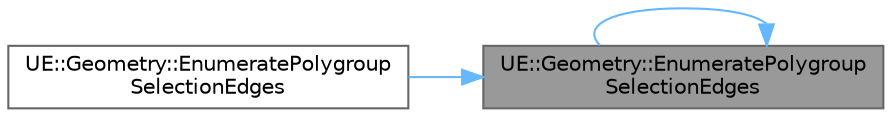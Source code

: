digraph "UE::Geometry::EnumeratePolygroupSelectionEdges"
{
 // INTERACTIVE_SVG=YES
 // LATEX_PDF_SIZE
  bgcolor="transparent";
  edge [fontname=Helvetica,fontsize=10,labelfontname=Helvetica,labelfontsize=10];
  node [fontname=Helvetica,fontsize=10,shape=box,height=0.2,width=0.4];
  rankdir="RL";
  Node1 [id="Node000001",label="UE::Geometry::EnumeratePolygroup\lSelectionEdges",height=0.2,width=0.4,color="gray40", fillcolor="grey60", style="filled", fontcolor="black",tooltip="Call EdgeFunc for each mesh EdgeID included in MeshSelection, where MeshSelection has polygroup topol..."];
  Node1 -> Node2 [id="edge1_Node000001_Node000002",dir="back",color="steelblue1",style="solid",tooltip=" "];
  Node2 [id="Node000002",label="UE::Geometry::EnumeratePolygroup\lSelectionEdges",height=0.2,width=0.4,color="grey40", fillcolor="white", style="filled",URL="$d9/d39/namespaceUE_1_1Geometry.html#a7e306914d0dc59a14e4320158e1c1229",tooltip="Version of EnumeratePolygroupSelectionEdges which uses GroupTopology."];
  Node1 -> Node1 [id="edge2_Node000001_Node000001",dir="back",color="steelblue1",style="solid",tooltip=" "];
}
